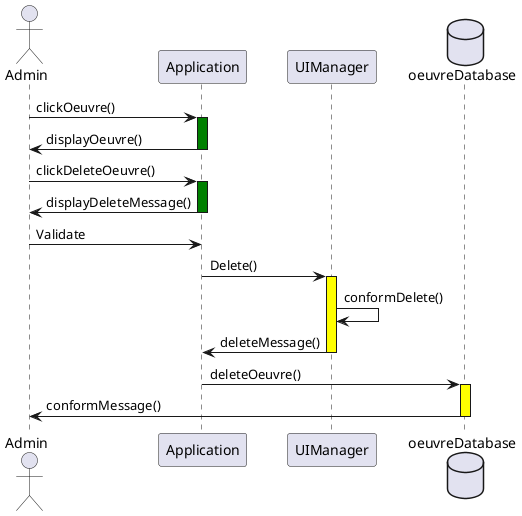 Supprimer une œuvre : 

    Description : l admin peut supprimer une oeuvre si il le veut, la suppression de l oeuvre entrainera la destruction de tous les champs qu elle comporte (titre, date, description, etc.)

Acteurs : admin

Prérequis :  est connecté en tant qu admin

     Etapes :
1.	L’admin se connecte
2.	Il recherche une œuvre susceptible de l’intéresser
3.	Clique sur l œuvre en question 
4.	L’application affiche la fiche technique de l’œuvre
5.	Se rende sur l œuvre en question 
6.	Clique sur supprimer l œuvre
7.	L’application supprime l œuvre de la base de données.

    Exception :
        -  il n est pas administrateur




@startuml
actor Admin 
participant Application as App
participant UIManager as  UIM 
database oeuvreDatabase as dataO

Admin-> App ++ #green : clickOeuvre()
App -> Admin--: displayOeuvre()

Admin-> App ++ #green : clickDeleteOeuvre()
App -> Admin-- : displayDeleteMessage()
Admin-> App : Validate 
App -> UIM ++ #yellow : Delete()
UIM -> UIM : conformDelete()
UIM -> App -- : deleteMessage()
App -> dataO ++ #yellow: deleteOeuvre()
dataO -> Admin-- : conformMessage()

@enduml